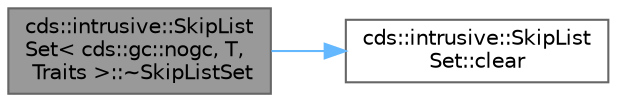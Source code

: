 digraph "cds::intrusive::SkipListSet&lt; cds::gc::nogc, T, Traits &gt;::~SkipListSet"
{
 // LATEX_PDF_SIZE
  bgcolor="transparent";
  edge [fontname=Helvetica,fontsize=10,labelfontname=Helvetica,labelfontsize=10];
  node [fontname=Helvetica,fontsize=10,shape=box,height=0.2,width=0.4];
  rankdir="LR";
  Node1 [id="Node000001",label="cds::intrusive::SkipList\lSet\< cds::gc::nogc, T,\l Traits \>::~SkipListSet",height=0.2,width=0.4,color="gray40", fillcolor="grey60", style="filled", fontcolor="black",tooltip="Clears and destructs the skip-list"];
  Node1 -> Node2 [id="edge1_Node000001_Node000002",color="steelblue1",style="solid",tooltip=" "];
  Node2 [id="Node000002",label="cds::intrusive::SkipList\lSet::clear",height=0.2,width=0.4,color="grey40", fillcolor="white", style="filled",URL="$classcds_1_1intrusive_1_1_skip_list_set.html#a28947a855f1e0e702da233287eb3c59f",tooltip="Clears the set (not atomic)"];
}
